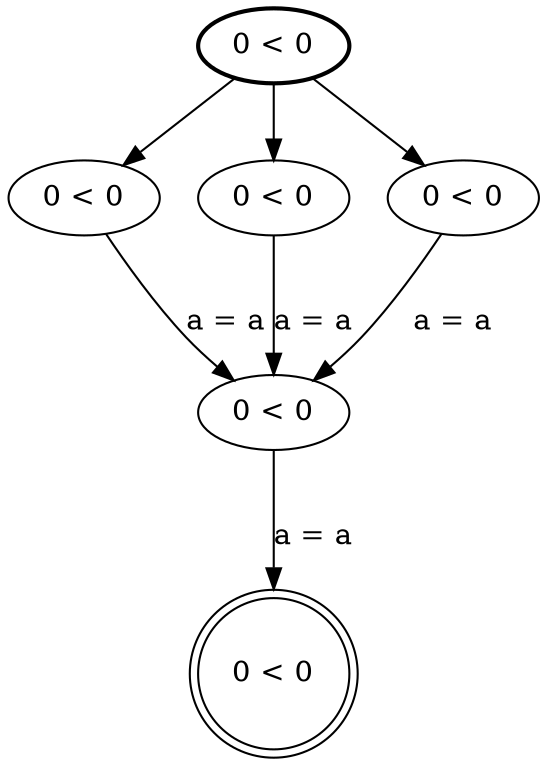 digraph PTS {
    Location_0[label="0 < 0"][style="bold"];
    Location_1[label="0 < 0"][style="solid"];
    Location_2[label="0 < 0"][style="solid"];
    Location_3[label="0 < 0"][style="solid"];
    Location_4[label="0 < 0"][style="solid"];
    Location_5[label="0 < 0"][style="solid"][shape="doublecircle"];
    Location_0 -> Location_2[label=""];
    Location_0 -> Location_3[label=""];
    Location_0 -> Location_4[label=""];
    Location_1 -> Location_5[label="\na = a"];
    Location_2 -> Location_1[label="\na = a"];
    Location_3 -> Location_1[label="\na = a"];
    Location_4 -> Location_1[label="\na = a"];
}

